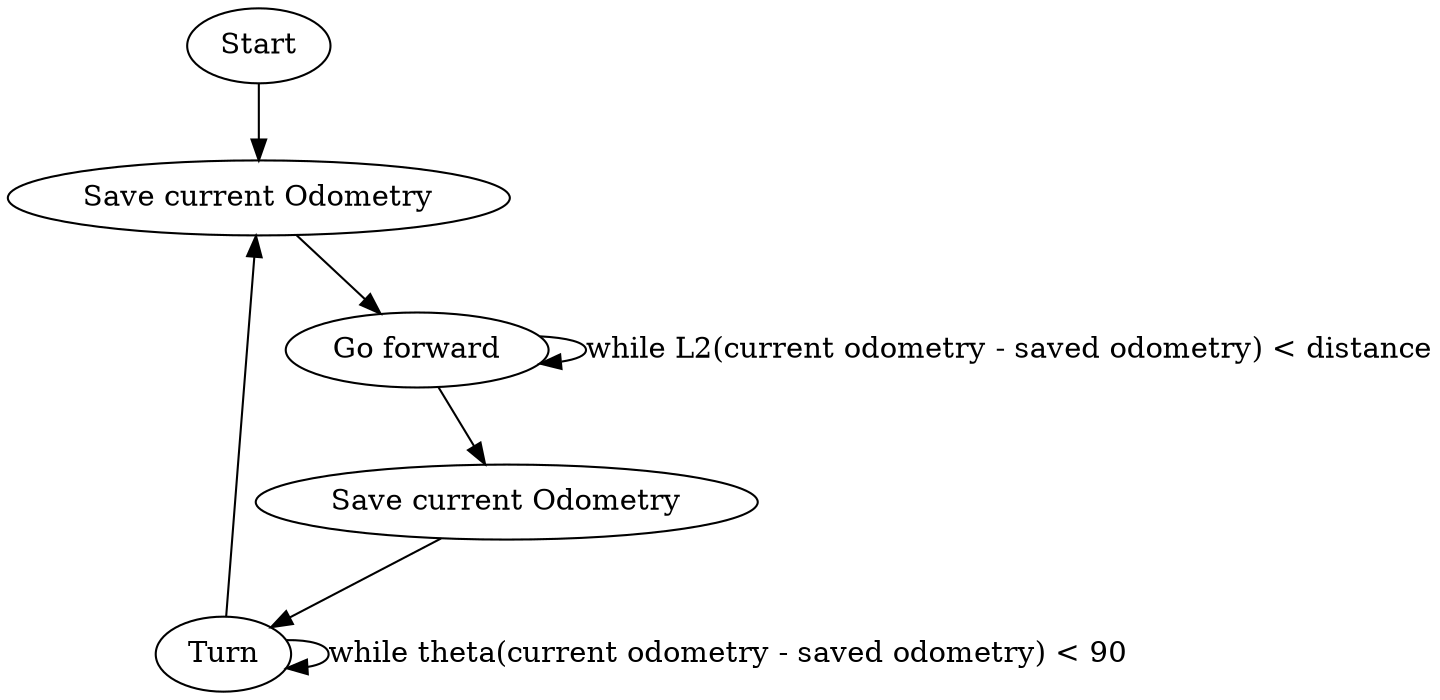 digraph square {
    start [label="Start"]
    rot [label="Turn"]
    rec_pos [label="Save current Odometry"]
    rec_pos2 [label="Save current Odometry"]
    move [label="Go forward"]

    start -> rec_pos
    rec_pos -> move
    move -> move [label="while L2(current odometry - saved odometry) < distance"]
    move -> rec_pos2
    rec_pos2 -> rot
    rot -> rot [label="while theta(current odometry - saved odometry) < 90"]
    rot -> rec_pos
}
